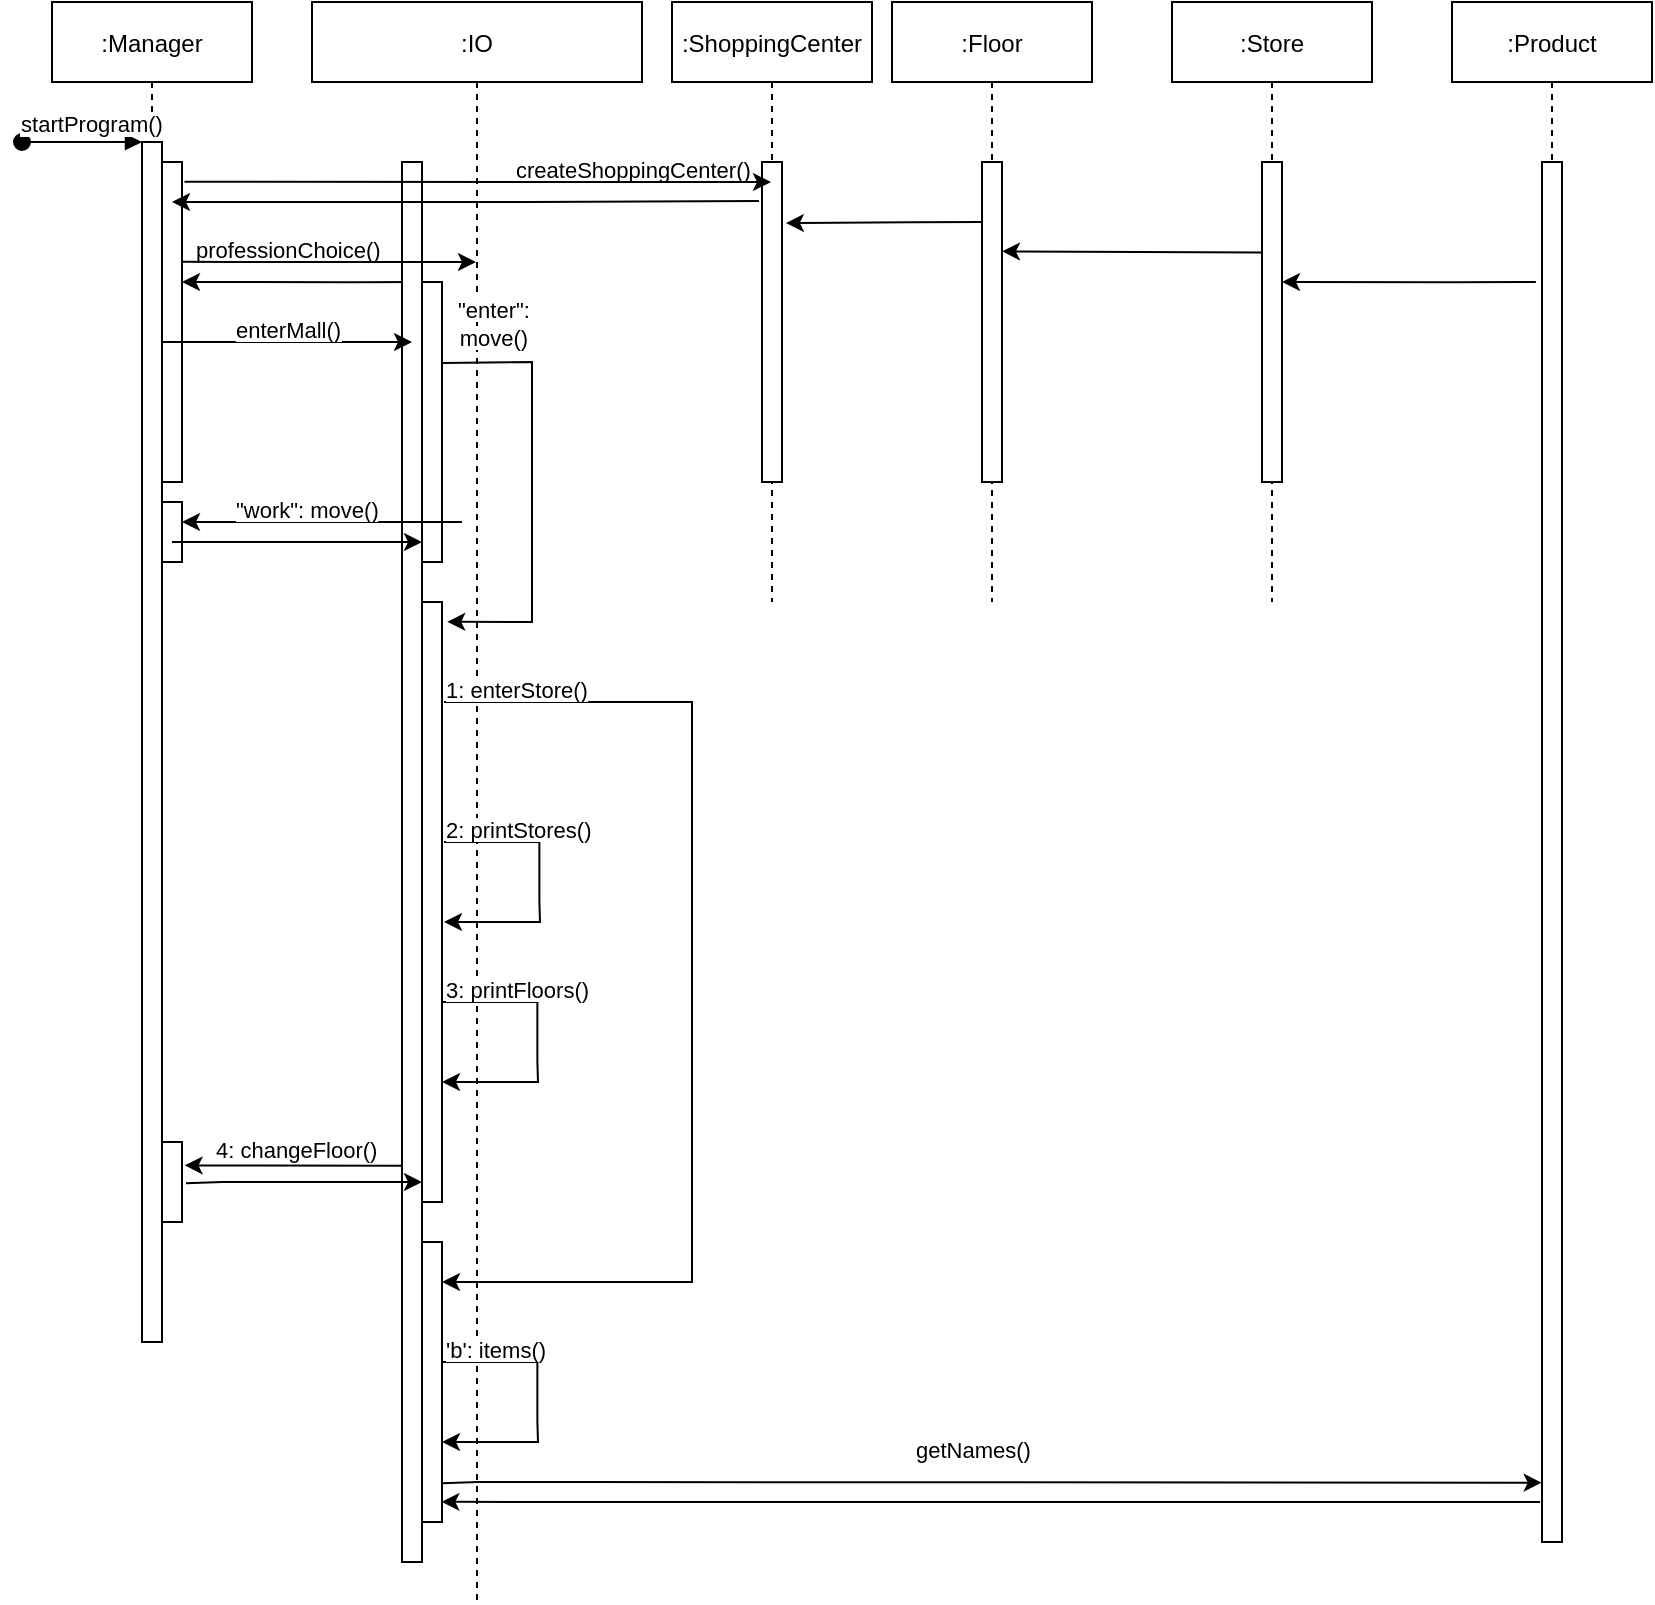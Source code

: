 <mxfile version="15.5.9" type="device"><diagram id="kgpKYQtTHZ0yAKxKKP6v" name="Page-1"><mxGraphModel dx="981" dy="506" grid="1" gridSize="10" guides="1" tooltips="1" connect="1" arrows="1" fold="1" page="1" pageScale="1" pageWidth="850" pageHeight="1100" math="0" shadow="0"><root><mxCell id="0"/><mxCell id="1" parent="0"/><mxCell id="3nuBFxr9cyL0pnOWT2aG-1" value=":Manager" style="shape=umlLifeline;perimeter=lifelinePerimeter;container=1;collapsible=0;recursiveResize=0;rounded=0;shadow=0;strokeWidth=1;" parent="1" vertex="1"><mxGeometry x="30" y="80" width="100" height="670" as="geometry"/></mxCell><mxCell id="3nuBFxr9cyL0pnOWT2aG-2" value="" style="points=[];perimeter=orthogonalPerimeter;rounded=0;shadow=0;strokeWidth=1;" parent="3nuBFxr9cyL0pnOWT2aG-1" vertex="1"><mxGeometry x="45" y="70" width="10" height="600" as="geometry"/></mxCell><mxCell id="3nuBFxr9cyL0pnOWT2aG-3" value="startProgram()" style="verticalAlign=bottom;startArrow=oval;endArrow=block;startSize=8;shadow=0;strokeWidth=1;" parent="3nuBFxr9cyL0pnOWT2aG-1" target="3nuBFxr9cyL0pnOWT2aG-2" edge="1"><mxGeometry x="0.167" relative="1" as="geometry"><mxPoint x="-15" y="70" as="sourcePoint"/><mxPoint as="offset"/></mxGeometry></mxCell><mxCell id="Q4mqaMXBbTWXxKrujJIM-11" value="" style="points=[];perimeter=orthogonalPerimeter;rounded=0;shadow=0;strokeWidth=1;" parent="3nuBFxr9cyL0pnOWT2aG-1" vertex="1"><mxGeometry x="55" y="80" width="10" height="160" as="geometry"/></mxCell><mxCell id="Q4mqaMXBbTWXxKrujJIM-14" value="" style="endArrow=none;html=1;rounded=0;exitX=1.124;exitY=0.062;exitDx=0;exitDy=0;exitPerimeter=0;endFill=0;startArrow=classic;startFill=1;" parent="3nuBFxr9cyL0pnOWT2aG-1" edge="1"><mxGeometry width="50" height="50" relative="1" as="geometry"><mxPoint x="65.0" y="140.0" as="sourcePoint"/><mxPoint x="185" y="140" as="targetPoint"/><Array as="points"><mxPoint x="148.76" y="140.08"/></Array></mxGeometry></mxCell><mxCell id="fo1Z-IJIn2H2IGxA7LbO-5" value="" style="points=[];perimeter=orthogonalPerimeter;rounded=0;shadow=0;strokeWidth=1;" vertex="1" parent="3nuBFxr9cyL0pnOWT2aG-1"><mxGeometry x="55" y="250" width="10" height="30" as="geometry"/></mxCell><mxCell id="fo1Z-IJIn2H2IGxA7LbO-22" value="" style="points=[];perimeter=orthogonalPerimeter;rounded=0;shadow=0;strokeWidth=1;" vertex="1" parent="3nuBFxr9cyL0pnOWT2aG-1"><mxGeometry x="55" y="570" width="10" height="40" as="geometry"/></mxCell><mxCell id="3nuBFxr9cyL0pnOWT2aG-5" value=":ShoppingCenter" style="shape=umlLifeline;perimeter=lifelinePerimeter;container=1;collapsible=0;recursiveResize=0;rounded=0;shadow=0;strokeWidth=1;" parent="1" vertex="1"><mxGeometry x="340" y="80" width="100" height="300" as="geometry"/></mxCell><mxCell id="3nuBFxr9cyL0pnOWT2aG-6" value="" style="points=[];perimeter=orthogonalPerimeter;rounded=0;shadow=0;strokeWidth=1;" parent="3nuBFxr9cyL0pnOWT2aG-5" vertex="1"><mxGeometry x="45" y="80" width="10" height="160" as="geometry"/></mxCell><mxCell id="Q4mqaMXBbTWXxKrujJIM-12" value="&lt;span style=&quot;color: rgb(0 , 0 , 0) ; font-family: &amp;#34;helvetica&amp;#34; ; font-size: 11px ; font-style: normal ; font-weight: 400 ; letter-spacing: normal ; text-align: center ; text-indent: 0px ; text-transform: none ; word-spacing: 0px ; background-color: rgb(255 , 255 , 255) ; display: inline ; float: none&quot;&gt;createShoppingCenter()&lt;/span&gt;" style="text;whiteSpace=wrap;html=1;" parent="3nuBFxr9cyL0pnOWT2aG-5" vertex="1"><mxGeometry x="-80" y="70" width="100" height="30" as="geometry"/></mxCell><mxCell id="Q4mqaMXBbTWXxKrujJIM-1" value=":IO" style="shape=umlLifeline;perimeter=lifelinePerimeter;container=1;collapsible=0;recursiveResize=0;rounded=0;shadow=0;strokeWidth=1;" parent="1" vertex="1"><mxGeometry x="160" y="80" width="165" height="800" as="geometry"/></mxCell><mxCell id="Q4mqaMXBbTWXxKrujJIM-2" value="" style="points=[];perimeter=orthogonalPerimeter;rounded=0;shadow=0;strokeWidth=1;" parent="Q4mqaMXBbTWXxKrujJIM-1" vertex="1"><mxGeometry x="45" y="80" width="10" height="700" as="geometry"/></mxCell><mxCell id="Q4mqaMXBbTWXxKrujJIM-17" value="" style="endArrow=classic;html=1;rounded=0;" parent="Q4mqaMXBbTWXxKrujJIM-1" edge="1"><mxGeometry width="50" height="50" relative="1" as="geometry"><mxPoint x="-75" y="170" as="sourcePoint"/><mxPoint x="50" y="170" as="targetPoint"/><Array as="points"><mxPoint x="-50" y="170"/><mxPoint x="-30" y="170"/></Array></mxGeometry></mxCell><mxCell id="Q4mqaMXBbTWXxKrujJIM-20" value="" style="points=[];perimeter=orthogonalPerimeter;rounded=0;shadow=0;strokeWidth=1;" parent="Q4mqaMXBbTWXxKrujJIM-1" vertex="1"><mxGeometry x="55" y="140" width="10" height="140" as="geometry"/></mxCell><mxCell id="Q4mqaMXBbTWXxKrujJIM-22" value="&lt;div style=&quot;text-align: center&quot;&gt;&lt;font face=&quot;helvetica&quot;&gt;&lt;span style=&quot;font-size: 11px ; background-color: rgb(255 , 255 , 255)&quot;&gt;&quot;enter&quot;: move()&lt;/span&gt;&lt;/font&gt;&lt;/div&gt;" style="text;whiteSpace=wrap;html=1;" parent="Q4mqaMXBbTWXxKrujJIM-1" vertex="1"><mxGeometry x="55" y="140" width="70" height="20" as="geometry"/></mxCell><mxCell id="fo1Z-IJIn2H2IGxA7LbO-7" value="" style="endArrow=classic;html=1;rounded=0;" edge="1" parent="Q4mqaMXBbTWXxKrujJIM-1"><mxGeometry width="50" height="50" relative="1" as="geometry"><mxPoint x="-70" y="270" as="sourcePoint"/><mxPoint x="55" y="270" as="targetPoint"/><Array as="points"><mxPoint x="-45" y="270"/><mxPoint x="-25" y="270"/><mxPoint x="5" y="270"/></Array></mxGeometry></mxCell><mxCell id="fo1Z-IJIn2H2IGxA7LbO-8" value="" style="points=[];perimeter=orthogonalPerimeter;rounded=0;shadow=0;strokeWidth=1;" vertex="1" parent="Q4mqaMXBbTWXxKrujJIM-1"><mxGeometry x="55" y="300" width="10" height="300" as="geometry"/></mxCell><mxCell id="fo1Z-IJIn2H2IGxA7LbO-13" value="" style="endArrow=classic;html=1;rounded=0;" edge="1" parent="Q4mqaMXBbTWXxKrujJIM-1" target="fo1Z-IJIn2H2IGxA7LbO-25"><mxGeometry width="50" height="50" relative="1" as="geometry"><mxPoint x="66" y="350" as="sourcePoint"/><mxPoint x="66" y="390" as="targetPoint"/><Array as="points"><mxPoint x="113.69" y="350"/><mxPoint x="160" y="350"/><mxPoint x="190" y="350"/><mxPoint x="190" y="640"/></Array></mxGeometry></mxCell><mxCell id="fo1Z-IJIn2H2IGxA7LbO-1" value="" style="endArrow=classic;html=1;rounded=0;exitX=0.993;exitY=0.289;exitDx=0;exitDy=0;exitPerimeter=0;entryX=1.262;entryY=0.033;entryDx=0;entryDy=0;entryPerimeter=0;" edge="1" parent="Q4mqaMXBbTWXxKrujJIM-1" source="Q4mqaMXBbTWXxKrujJIM-20" target="fo1Z-IJIn2H2IGxA7LbO-8"><mxGeometry width="50" height="50" relative="1" as="geometry"><mxPoint x="70" y="180" as="sourcePoint"/><mxPoint x="185" y="180" as="targetPoint"/><Array as="points"><mxPoint x="110" y="180"/><mxPoint x="110" y="200"/><mxPoint x="110" y="210"/><mxPoint x="110" y="310"/></Array></mxGeometry></mxCell><mxCell id="fo1Z-IJIn2H2IGxA7LbO-15" value="&lt;div style=&quot;text-align: center&quot;&gt;&lt;font face=&quot;helvetica&quot;&gt;&lt;span style=&quot;font-size: 11px ; background-color: rgb(255 , 255 , 255)&quot;&gt;1: enterStore()&lt;/span&gt;&lt;/font&gt;&lt;/div&gt;" style="text;whiteSpace=wrap;html=1;" vertex="1" parent="Q4mqaMXBbTWXxKrujJIM-1"><mxGeometry x="65" y="330" width="75" height="20" as="geometry"/></mxCell><mxCell id="fo1Z-IJIn2H2IGxA7LbO-16" value="" style="endArrow=classic;html=1;rounded=0;" edge="1" parent="Q4mqaMXBbTWXxKrujJIM-1"><mxGeometry width="50" height="50" relative="1" as="geometry"><mxPoint x="66" y="420" as="sourcePoint"/><mxPoint x="66" y="460" as="targetPoint"/><Array as="points"><mxPoint x="113.69" y="420"/><mxPoint x="113.69" y="440"/><mxPoint x="113.69" y="450"/><mxPoint x="114" y="460"/></Array></mxGeometry></mxCell><mxCell id="fo1Z-IJIn2H2IGxA7LbO-17" value="&lt;div style=&quot;text-align: center&quot;&gt;&lt;font face=&quot;helvetica&quot;&gt;&lt;span style=&quot;font-size: 11px ; background-color: rgb(255 , 255 , 255)&quot;&gt;2: printStores()&lt;/span&gt;&lt;/font&gt;&lt;/div&gt;" style="text;whiteSpace=wrap;html=1;" vertex="1" parent="Q4mqaMXBbTWXxKrujJIM-1"><mxGeometry x="65" y="400" width="85" height="20" as="geometry"/></mxCell><mxCell id="fo1Z-IJIn2H2IGxA7LbO-18" value="" style="endArrow=classic;html=1;rounded=0;" edge="1" parent="Q4mqaMXBbTWXxKrujJIM-1"><mxGeometry width="50" height="50" relative="1" as="geometry"><mxPoint x="65" y="500" as="sourcePoint"/><mxPoint x="65" y="540" as="targetPoint"/><Array as="points"><mxPoint x="112.69" y="500"/><mxPoint x="112.69" y="520"/><mxPoint x="112.69" y="530"/><mxPoint x="113" y="540"/></Array></mxGeometry></mxCell><mxCell id="fo1Z-IJIn2H2IGxA7LbO-19" value="&lt;div style=&quot;text-align: center&quot;&gt;&lt;font face=&quot;helvetica&quot;&gt;&lt;span style=&quot;font-size: 11px ; background-color: rgb(255 , 255 , 255)&quot;&gt;3: printFloors()&lt;/span&gt;&lt;/font&gt;&lt;/div&gt;" style="text;whiteSpace=wrap;html=1;" vertex="1" parent="Q4mqaMXBbTWXxKrujJIM-1"><mxGeometry x="65" y="480" width="85" height="20" as="geometry"/></mxCell><mxCell id="fo1Z-IJIn2H2IGxA7LbO-21" value="&lt;div style=&quot;text-align: center&quot;&gt;&lt;font face=&quot;helvetica&quot;&gt;&lt;span style=&quot;font-size: 11px ; background-color: rgb(255 , 255 , 255)&quot;&gt;4: changeFloor()&lt;/span&gt;&lt;/font&gt;&lt;/div&gt;" style="text;whiteSpace=wrap;html=1;" vertex="1" parent="Q4mqaMXBbTWXxKrujJIM-1"><mxGeometry x="-50" y="560" width="85" height="20" as="geometry"/></mxCell><mxCell id="fo1Z-IJIn2H2IGxA7LbO-25" value="" style="points=[];perimeter=orthogonalPerimeter;rounded=0;shadow=0;strokeWidth=1;" vertex="1" parent="Q4mqaMXBbTWXxKrujJIM-1"><mxGeometry x="55" y="620" width="10" height="140" as="geometry"/></mxCell><mxCell id="fo1Z-IJIn2H2IGxA7LbO-26" value="" style="endArrow=classic;html=1;rounded=0;" edge="1" parent="Q4mqaMXBbTWXxKrujJIM-1"><mxGeometry width="50" height="50" relative="1" as="geometry"><mxPoint x="65" y="680" as="sourcePoint"/><mxPoint x="65" y="720" as="targetPoint"/><Array as="points"><mxPoint x="112.69" y="680"/><mxPoint x="112.69" y="700"/><mxPoint x="112.69" y="710"/><mxPoint x="113" y="720"/><mxPoint x="90" y="720"/></Array></mxGeometry></mxCell><mxCell id="fo1Z-IJIn2H2IGxA7LbO-27" value="&lt;span style=&quot;color: rgb(0 , 0 , 0) ; font-family: &amp;#34;helvetica&amp;#34; ; font-size: 11px ; font-style: normal ; font-weight: 400 ; letter-spacing: normal ; text-align: center ; text-indent: 0px ; text-transform: none ; word-spacing: 0px ; background-color: rgb(255 , 255 , 255) ; display: inline ; float: none&quot;&gt;'b': items()&lt;/span&gt;" style="text;whiteSpace=wrap;html=1;" vertex="1" parent="Q4mqaMXBbTWXxKrujJIM-1"><mxGeometry x="65" y="660" width="100" height="30" as="geometry"/></mxCell><mxCell id="fo1Z-IJIn2H2IGxA7LbO-28" value="" style="endArrow=classic;html=1;rounded=0;exitX=1.2;exitY=0.516;exitDx=0;exitDy=0;exitPerimeter=0;entryX=-0.014;entryY=0.957;entryDx=0;entryDy=0;entryPerimeter=0;" edge="1" parent="Q4mqaMXBbTWXxKrujJIM-1" target="Q4mqaMXBbTWXxKrujJIM-8"><mxGeometry width="50" height="50" relative="1" as="geometry"><mxPoint x="65.0" y="740.64" as="sourcePoint"/><mxPoint x="183" y="740" as="targetPoint"/><Array as="points"><mxPoint x="83" y="740"/><mxPoint x="103" y="740"/><mxPoint x="133" y="740"/></Array></mxGeometry></mxCell><mxCell id="Q4mqaMXBbTWXxKrujJIM-16" value="&lt;span style=&quot;color: rgb(0 , 0 , 0) ; font-family: &amp;#34;helvetica&amp;#34; ; font-size: 11px ; font-style: normal ; font-weight: 400 ; letter-spacing: normal ; text-align: center ; text-indent: 0px ; text-transform: none ; word-spacing: 0px ; background-color: rgb(255 , 255 , 255) ; display: inline ; float: none&quot;&gt;professionChoice()&lt;/span&gt;" style="text;whiteSpace=wrap;html=1;" parent="Q4mqaMXBbTWXxKrujJIM-1" vertex="1"><mxGeometry x="-60" y="110" width="140" height="30" as="geometry"/></mxCell><mxCell id="Q4mqaMXBbTWXxKrujJIM-3" value=":Floor" style="shape=umlLifeline;perimeter=lifelinePerimeter;container=1;collapsible=0;recursiveResize=0;rounded=0;shadow=0;strokeWidth=1;" parent="1" vertex="1"><mxGeometry x="450" y="80" width="100" height="300" as="geometry"/></mxCell><mxCell id="Q4mqaMXBbTWXxKrujJIM-4" value="" style="points=[];perimeter=orthogonalPerimeter;rounded=0;shadow=0;strokeWidth=1;" parent="Q4mqaMXBbTWXxKrujJIM-3" vertex="1"><mxGeometry x="45" y="80" width="10" height="160" as="geometry"/></mxCell><mxCell id="fo1Z-IJIn2H2IGxA7LbO-9" value="" style="endArrow=none;html=1;rounded=0;endFill=0;startArrow=classic;startFill=1;exitX=1.193;exitY=0.191;exitDx=0;exitDy=0;exitPerimeter=0;" edge="1" parent="Q4mqaMXBbTWXxKrujJIM-3" source="3nuBFxr9cyL0pnOWT2aG-6"><mxGeometry width="50" height="50" relative="1" as="geometry"><mxPoint x="-50" y="110" as="sourcePoint"/><mxPoint x="45" y="110" as="targetPoint"/><Array as="points"><mxPoint x="8.76" y="110.08"/></Array></mxGeometry></mxCell><mxCell id="Q4mqaMXBbTWXxKrujJIM-5" value=":Store" style="shape=umlLifeline;perimeter=lifelinePerimeter;container=1;collapsible=0;recursiveResize=0;rounded=0;shadow=0;strokeWidth=1;" parent="1" vertex="1"><mxGeometry x="590" y="80" width="100" height="300" as="geometry"/></mxCell><mxCell id="Q4mqaMXBbTWXxKrujJIM-6" value="" style="points=[];perimeter=orthogonalPerimeter;rounded=0;shadow=0;strokeWidth=1;" parent="Q4mqaMXBbTWXxKrujJIM-5" vertex="1"><mxGeometry x="45" y="80" width="10" height="160" as="geometry"/></mxCell><mxCell id="fo1Z-IJIn2H2IGxA7LbO-10" value="" style="endArrow=none;html=1;rounded=0;exitX=1.124;exitY=0.062;exitDx=0;exitDy=0;exitPerimeter=0;endFill=0;startArrow=classic;startFill=1;entryX=-0.007;entryY=0.283;entryDx=0;entryDy=0;entryPerimeter=0;" edge="1" parent="Q4mqaMXBbTWXxKrujJIM-5" target="Q4mqaMXBbTWXxKrujJIM-6"><mxGeometry width="50" height="50" relative="1" as="geometry"><mxPoint x="-85" y="124.66" as="sourcePoint"/><mxPoint x="40" y="125" as="targetPoint"/><Array as="points"/></mxGeometry></mxCell><mxCell id="Q4mqaMXBbTWXxKrujJIM-7" value=":Product" style="shape=umlLifeline;perimeter=lifelinePerimeter;container=1;collapsible=0;recursiveResize=0;rounded=0;shadow=0;strokeWidth=1;" parent="1" vertex="1"><mxGeometry x="730" y="80" width="100" height="770" as="geometry"/></mxCell><mxCell id="Q4mqaMXBbTWXxKrujJIM-8" value="" style="points=[];perimeter=orthogonalPerimeter;rounded=0;shadow=0;strokeWidth=1;" parent="Q4mqaMXBbTWXxKrujJIM-7" vertex="1"><mxGeometry x="45" y="80" width="10" height="690" as="geometry"/></mxCell><mxCell id="Q4mqaMXBbTWXxKrujJIM-10" value="" style="endArrow=classic;html=1;rounded=0;exitX=1.124;exitY=0.062;exitDx=0;exitDy=0;exitPerimeter=0;" parent="1" source="Q4mqaMXBbTWXxKrujJIM-11" target="3nuBFxr9cyL0pnOWT2aG-5" edge="1"><mxGeometry width="50" height="50" relative="1" as="geometry"><mxPoint x="100" y="170" as="sourcePoint"/><mxPoint x="390" y="230" as="targetPoint"/><Array as="points"><mxPoint x="260" y="170"/></Array></mxGeometry></mxCell><mxCell id="Q4mqaMXBbTWXxKrujJIM-13" value="" style="endArrow=classic;html=1;rounded=0;entryX=0.5;entryY=0.125;entryDx=0;entryDy=0;entryPerimeter=0;exitX=-0.152;exitY=0.122;exitDx=0;exitDy=0;exitPerimeter=0;" parent="1" source="3nuBFxr9cyL0pnOWT2aG-6" target="Q4mqaMXBbTWXxKrujJIM-11" edge="1"><mxGeometry width="50" height="50" relative="1" as="geometry"><mxPoint x="350" y="180" as="sourcePoint"/><mxPoint x="100" y="180" as="targetPoint"/><Array as="points"><mxPoint x="270" y="180"/></Array></mxGeometry></mxCell><mxCell id="Q4mqaMXBbTWXxKrujJIM-15" value="" style="endArrow=classic;html=1;rounded=0;exitX=0.986;exitY=0.312;exitDx=0;exitDy=0;exitPerimeter=0;" parent="1" source="Q4mqaMXBbTWXxKrujJIM-11" target="Q4mqaMXBbTWXxKrujJIM-1" edge="1"><mxGeometry width="50" height="50" relative="1" as="geometry"><mxPoint x="100" y="210" as="sourcePoint"/><mxPoint x="90" y="210" as="targetPoint"/><Array as="points"><mxPoint x="120" y="210"/><mxPoint x="140" y="210"/></Array></mxGeometry></mxCell><mxCell id="Q4mqaMXBbTWXxKrujJIM-19" value="&lt;span style=&quot;color: rgb(0 , 0 , 0) ; font-family: &amp;#34;helvetica&amp;#34; ; font-size: 11px ; font-style: normal ; font-weight: 400 ; letter-spacing: normal ; text-align: center ; text-indent: 0px ; text-transform: none ; word-spacing: 0px ; background-color: rgb(255 , 255 , 255) ; display: inline ; float: none&quot;&gt;enterMall()&lt;/span&gt;" style="text;whiteSpace=wrap;html=1;" parent="1" vertex="1"><mxGeometry x="120" y="230" width="60" height="30" as="geometry"/></mxCell><mxCell id="fo1Z-IJIn2H2IGxA7LbO-3" value="" style="endArrow=classic;html=1;rounded=0;" edge="1" parent="1"><mxGeometry width="50" height="50" relative="1" as="geometry"><mxPoint x="235" y="340" as="sourcePoint"/><mxPoint x="95" y="340" as="targetPoint"/><Array as="points"><mxPoint x="185" y="340"/><mxPoint x="145" y="340"/><mxPoint x="115" y="340"/><mxPoint x="165" y="340"/><mxPoint x="155" y="340"/></Array></mxGeometry></mxCell><mxCell id="fo1Z-IJIn2H2IGxA7LbO-4" value="&lt;div style=&quot;text-align: center&quot;&gt;&lt;font face=&quot;helvetica&quot;&gt;&lt;span style=&quot;font-size: 11px ; background-color: rgb(255 , 255 , 255)&quot;&gt;&quot;work&quot;: move()&lt;/span&gt;&lt;/font&gt;&lt;/div&gt;" style="text;whiteSpace=wrap;html=1;" vertex="1" parent="1"><mxGeometry x="120" y="320" width="90" height="20" as="geometry"/></mxCell><mxCell id="fo1Z-IJIn2H2IGxA7LbO-11" value="" style="endArrow=none;html=1;rounded=0;exitX=1.124;exitY=0.062;exitDx=0;exitDy=0;exitPerimeter=0;endFill=0;startArrow=classic;startFill=1;entryX=-0.307;entryY=0.087;entryDx=0;entryDy=0;entryPerimeter=0;" edge="1" parent="1" target="Q4mqaMXBbTWXxKrujJIM-8"><mxGeometry width="50" height="50" relative="1" as="geometry"><mxPoint x="645" y="220" as="sourcePoint"/><mxPoint x="770" y="220" as="targetPoint"/><Array as="points"><mxPoint x="728.76" y="220.08"/></Array></mxGeometry></mxCell><mxCell id="fo1Z-IJIn2H2IGxA7LbO-20" value="" style="endArrow=classic;html=1;rounded=0;entryX=1.131;entryY=0.292;entryDx=0;entryDy=0;entryPerimeter=0;exitX=-0.031;exitY=0.717;exitDx=0;exitDy=0;exitPerimeter=0;" edge="1" parent="1" source="Q4mqaMXBbTWXxKrujJIM-2" target="fo1Z-IJIn2H2IGxA7LbO-22"><mxGeometry width="50" height="50" relative="1" as="geometry"><mxPoint x="210" y="662" as="sourcePoint"/><mxPoint x="140" y="660" as="targetPoint"/><Array as="points"/></mxGeometry></mxCell><mxCell id="fo1Z-IJIn2H2IGxA7LbO-23" value="" style="endArrow=classic;html=1;rounded=0;exitX=1.2;exitY=0.516;exitDx=0;exitDy=0;exitPerimeter=0;" edge="1" parent="1" source="fo1Z-IJIn2H2IGxA7LbO-22"><mxGeometry width="50" height="50" relative="1" as="geometry"><mxPoint x="100" y="670" as="sourcePoint"/><mxPoint x="215" y="670" as="targetPoint"/><Array as="points"><mxPoint x="115" y="670"/><mxPoint x="135" y="670"/><mxPoint x="165" y="670"/></Array></mxGeometry></mxCell><mxCell id="fo1Z-IJIn2H2IGxA7LbO-29" value="" style="endArrow=none;html=1;rounded=0;exitX=0.969;exitY=0.928;exitDx=0;exitDy=0;exitPerimeter=0;entryX=-0.1;entryY=0.971;entryDx=0;entryDy=0;entryPerimeter=0;startArrow=classic;startFill=1;endFill=0;" edge="1" parent="1" source="fo1Z-IJIn2H2IGxA7LbO-25" target="Q4mqaMXBbTWXxKrujJIM-8"><mxGeometry width="50" height="50" relative="1" as="geometry"><mxPoint x="245.0" y="830.64" as="sourcePoint"/><mxPoint x="770" y="830" as="targetPoint"/><Array as="points"><mxPoint x="263" y="830"/><mxPoint x="283" y="830"/><mxPoint x="313" y="830"/><mxPoint x="570" y="830"/></Array></mxGeometry></mxCell><mxCell id="fo1Z-IJIn2H2IGxA7LbO-30" value="&lt;span style=&quot;color: rgb(0 , 0 , 0) ; font-family: &amp;#34;helvetica&amp;#34; ; font-size: 11px ; font-style: normal ; font-weight: 400 ; letter-spacing: normal ; text-align: center ; text-indent: 0px ; text-transform: none ; word-spacing: 0px ; background-color: rgb(255 , 255 , 255) ; display: inline ; float: none&quot;&gt;getNames()&lt;/span&gt;" style="text;whiteSpace=wrap;html=1;" vertex="1" parent="1"><mxGeometry x="460" y="790" width="100" height="30" as="geometry"/></mxCell></root></mxGraphModel></diagram></mxfile>